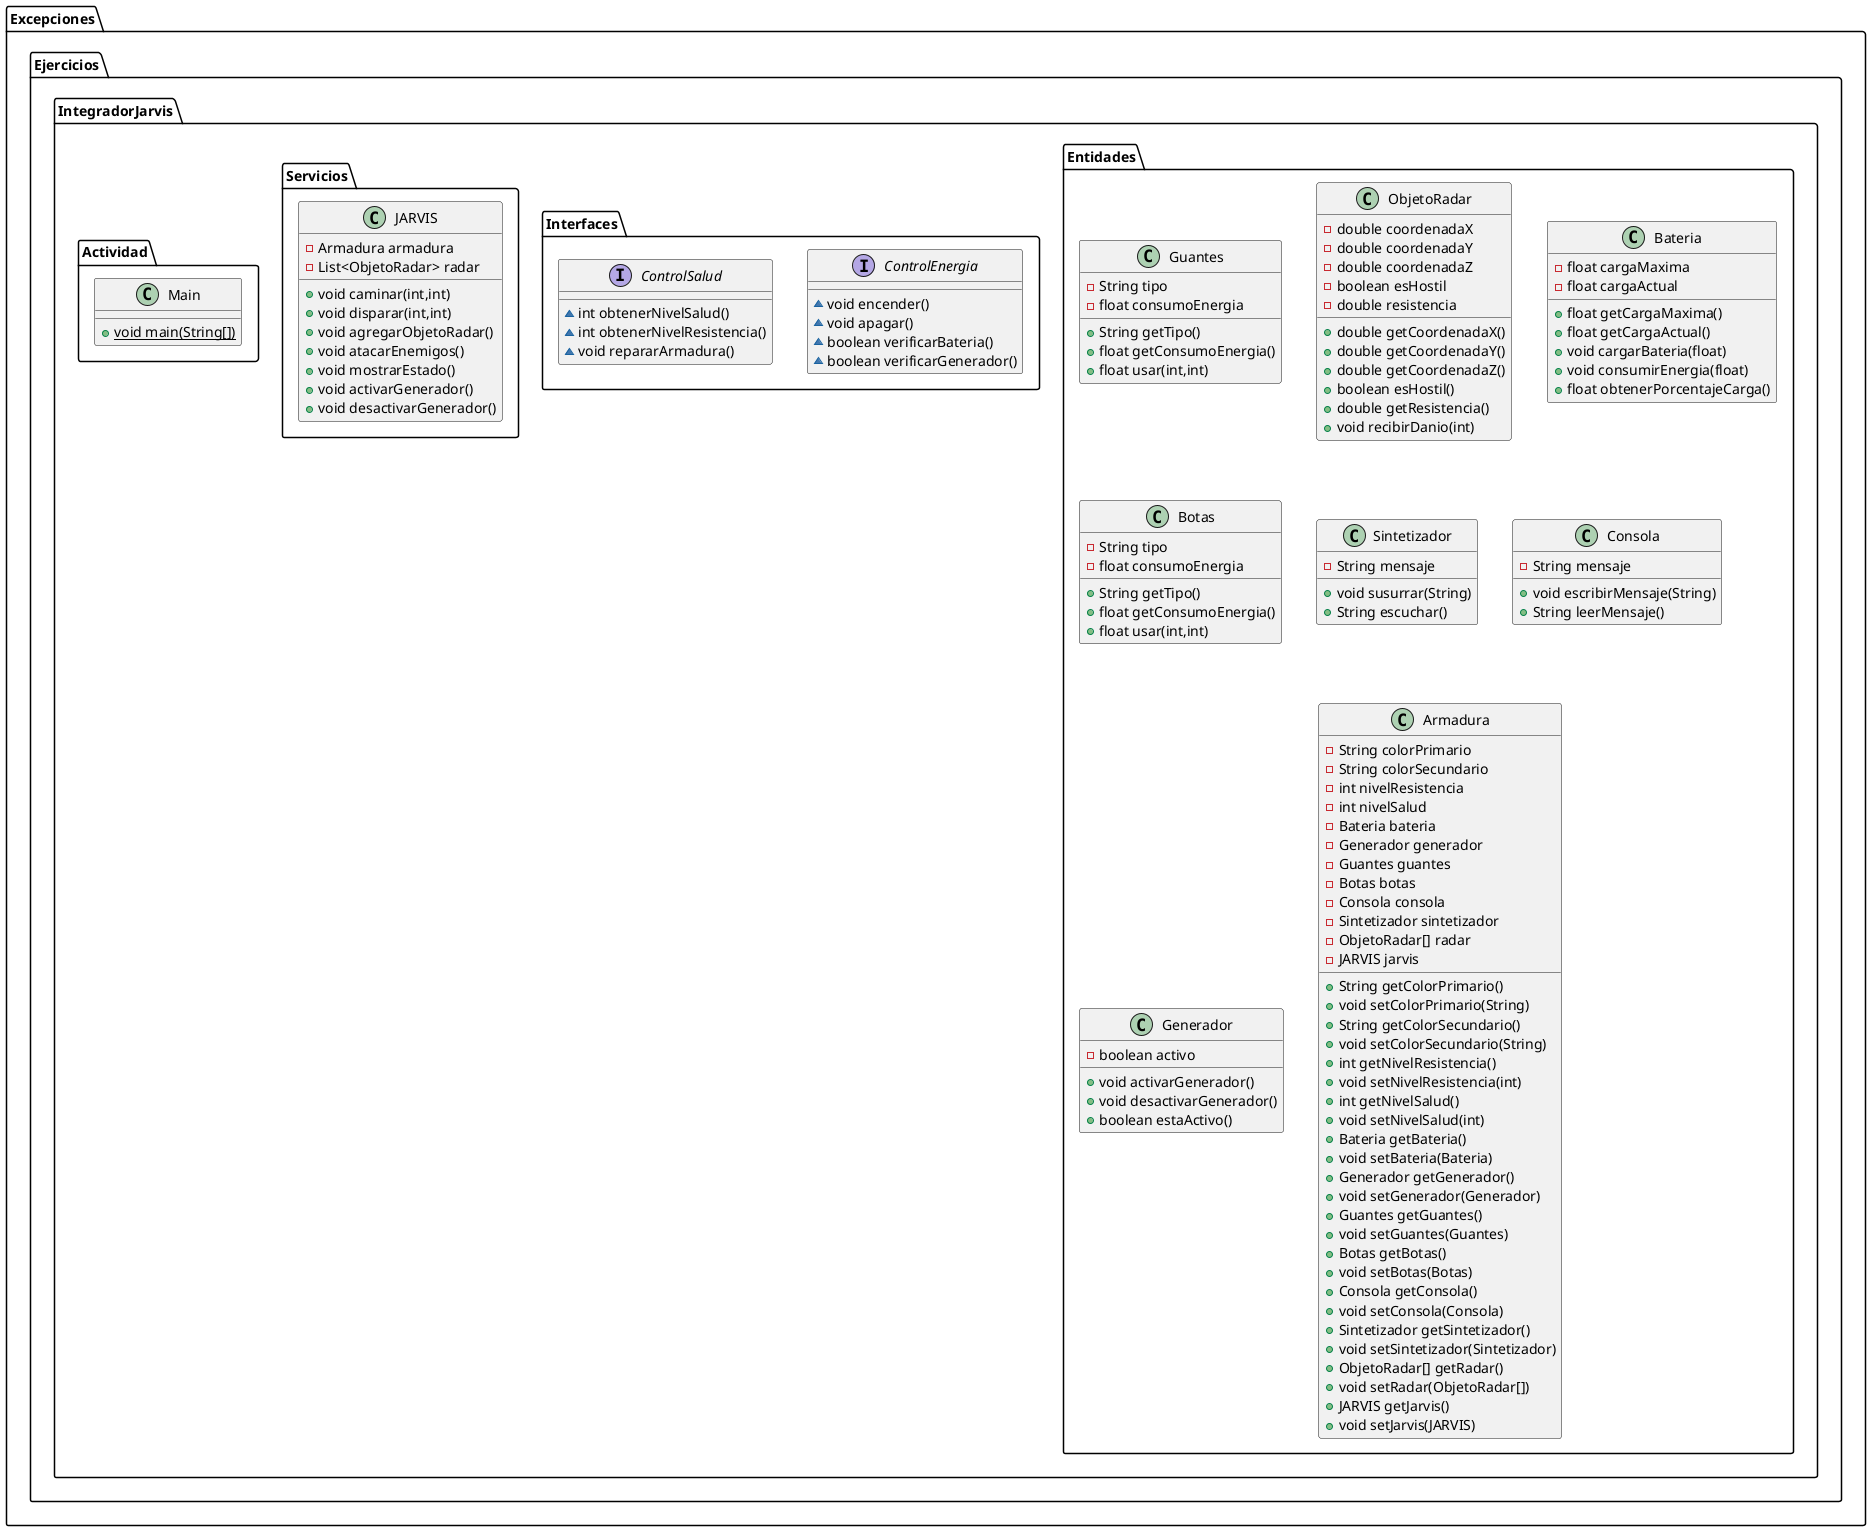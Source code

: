 @startuml
class Excepciones.Ejercicios.IntegradorJarvis.Entidades.Guantes {
- String tipo
- float consumoEnergia
+ String getTipo()
+ float getConsumoEnergia()
+ float usar(int,int)
}
class Excepciones.Ejercicios.IntegradorJarvis.Entidades.ObjetoRadar {
- double coordenadaX
- double coordenadaY
- double coordenadaZ
- boolean esHostil
- double resistencia
+ double getCoordenadaX()
+ double getCoordenadaY()
+ double getCoordenadaZ()
+ boolean esHostil()
+ double getResistencia()
+ void recibirDanio(int)
}
interface Excepciones.Ejercicios.IntegradorJarvis.Interfaces.ControlEnergia {
~ void encender()
~ void apagar()
~ boolean verificarBateria()
~ boolean verificarGenerador()
}
class Excepciones.Ejercicios.IntegradorJarvis.Entidades.Bateria {
- float cargaMaxima
- float cargaActual
+ float getCargaMaxima()
+ float getCargaActual()
+ void cargarBateria(float)
+ void consumirEnergia(float)
+ float obtenerPorcentajeCarga()
}
class Excepciones.Ejercicios.IntegradorJarvis.Entidades.Botas {
- String tipo
- float consumoEnergia
+ String getTipo()
+ float getConsumoEnergia()
+ float usar(int,int)
}
class Excepciones.Ejercicios.IntegradorJarvis.Entidades.Sintetizador {
- String mensaje
+ void susurrar(String)
+ String escuchar()
}
interface Excepciones.Ejercicios.IntegradorJarvis.Interfaces.ControlSalud {
~ int obtenerNivelSalud()
~ int obtenerNivelResistencia()
~ void repararArmadura()
}
class Excepciones.Ejercicios.IntegradorJarvis.Servicios.JARVIS {
- Armadura armadura
- List<ObjetoRadar> radar
+ void caminar(int,int)
+ void disparar(int,int)
+ void agregarObjetoRadar()
+ void atacarEnemigos()
+ void mostrarEstado()
+ void activarGenerador()
+ void desactivarGenerador()
}
class Excepciones.Ejercicios.IntegradorJarvis.Entidades.Consola {
- String mensaje
+ void escribirMensaje(String)
+ String leerMensaje()
}
class Excepciones.Ejercicios.IntegradorJarvis.Entidades.Generador {
- boolean activo
+ void activarGenerador()
+ void desactivarGenerador()
+ boolean estaActivo()
}
class Excepciones.Ejercicios.IntegradorJarvis.Actividad.Main {
+ {static} void main(String[])
}
class Excepciones.Ejercicios.IntegradorJarvis.Entidades.Armadura {
- String colorPrimario
- String colorSecundario
- int nivelResistencia
- int nivelSalud
- Bateria bateria
- Generador generador
- Guantes guantes
- Botas botas
- Consola consola
- Sintetizador sintetizador
- ObjetoRadar[] radar
- JARVIS jarvis
+ String getColorPrimario()
+ void setColorPrimario(String)
+ String getColorSecundario()
+ void setColorSecundario(String)
+ int getNivelResistencia()
+ void setNivelResistencia(int)
+ int getNivelSalud()
+ void setNivelSalud(int)
+ Bateria getBateria()
+ void setBateria(Bateria)
+ Generador getGenerador()
+ void setGenerador(Generador)
+ Guantes getGuantes()
+ void setGuantes(Guantes)
+ Botas getBotas()
+ void setBotas(Botas)
+ Consola getConsola()
+ void setConsola(Consola)
+ Sintetizador getSintetizador()
+ void setSintetizador(Sintetizador)
+ ObjetoRadar[] getRadar()
+ void setRadar(ObjetoRadar[])
+ JARVIS getJarvis()
+ void setJarvis(JARVIS)
}
@enduml